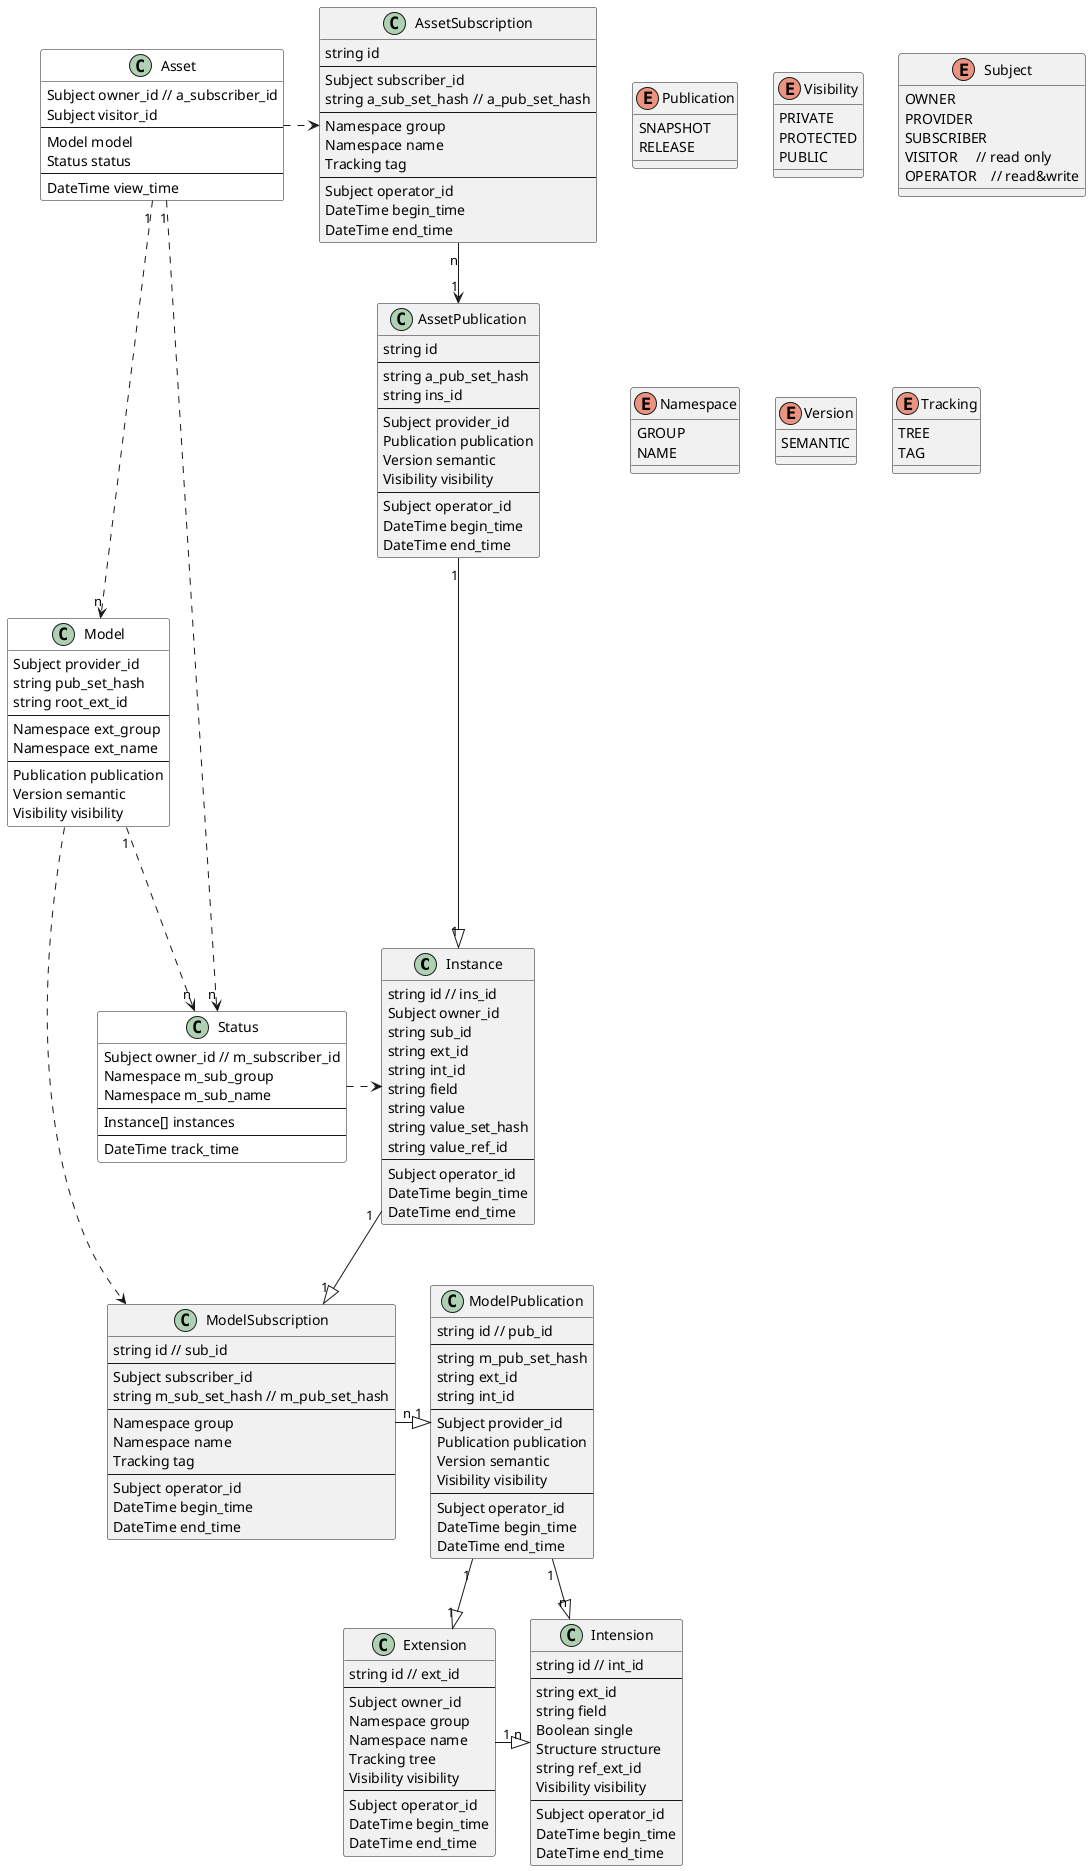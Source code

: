 @startuml


Instance "1" -down-|>  "1" ModelSubscription

Asset .right..> AssetSubscription

Status ..right.> Instance

Model ..right.> ModelSubscription

Asset "1" ...> "n" Model
Asset "1" ...> "n" Status
Model "1" ...> "n" Status



ModelSubscription "n" -right-|> "1" ModelPublication

ModelPublication "1" --|>  "1" Extension
ModelPublication "1" --|>  "n" Intension

Extension "1" --right--|> "n" Intension

AssetPublication "1" -down-|> "1" Instance

AssetSubscription "n" -right-> "1" AssetPublication



class Asset #FFFFFF {
    Subject owner_id // a_subscriber_id
    Subject visitor_id
    ---
    Model model
    Status status
    ---
    DateTime view_time
}

class Status #FFFFFF {
    Subject owner_id // m_subscriber_id
    Namespace m_sub_group
    Namespace m_sub_name
    ---
    Instance[] instances
    ---
    DateTime track_time
}

class Model #FFFFFF {
    Subject provider_id
    string pub_set_hash
    string root_ext_id
    ---
    Namespace ext_group
    Namespace ext_name
    ---
    Publication publication
    Version semantic
    Visibility visibility
}

class AssetSubscription {
    string id
    ---
    Subject subscriber_id
    string a_sub_set_hash // a_pub_set_hash
    ---
    Namespace group
    Namespace name
    Tracking tag
    ---
    Subject operator_id
    DateTime begin_time
    DateTime end_time
}

class AssetPublication{
    string id
    ---
    string a_pub_set_hash
    string ins_id
    ---
    Subject provider_id
    Publication publication
    Version semantic
    Visibility visibility
    ---
    Subject operator_id
    DateTime begin_time
    DateTime end_time
}



class Extension {
    string id // ext_id
    ---
    Subject owner_id
    Namespace group
    Namespace name
    Tracking tree
    Visibility visibility
    ---
    Subject operator_id
    DateTime begin_time
    DateTime end_time
}

class Intension {
    string id // int_id
    ---
    string ext_id
    string field
    Boolean single
    Structure structure
    string ref_ext_id
    Visibility visibility
    ---
    Subject operator_id
    DateTime begin_time
    DateTime end_time
}

class ModelPublication {
    string id // pub_id
    ---
    string m_pub_set_hash
    string ext_id
    string int_id
    ---
    Subject provider_id
    Publication publication
    Version semantic
    Visibility visibility
    ---
    Subject operator_id
    DateTime begin_time
    DateTime end_time
}

class ModelSubscription {
    string id // sub_id
    ---
    Subject subscriber_id
    string m_sub_set_hash // m_pub_set_hash
    ---
    Namespace group
    Namespace name
    Tracking tag
    ---
    Subject operator_id
    DateTime begin_time
    DateTime end_time
}

class Instance {
    string id // ins_id
    Subject owner_id
    string sub_id
    string ext_id
    string int_id
    string field
    string value
    string value_set_hash
    string value_ref_id
    ---
    Subject operator_id
    DateTime begin_time
    DateTime end_time
}

enum Publication {
    SNAPSHOT
    RELEASE
}

enum Visibility {
    PRIVATE
    PROTECTED
    PUBLIC
}

enum Subject {
    OWNER
    PROVIDER
    SUBSCRIBER
    VISITOR     // read only
    OPERATOR    // read&write
}

enum Namespace {
    GROUP
    NAME
}

enum Version {
    SEMANTIC
}

enum Tracking {
    TREE
    TAG
}

@enduml



